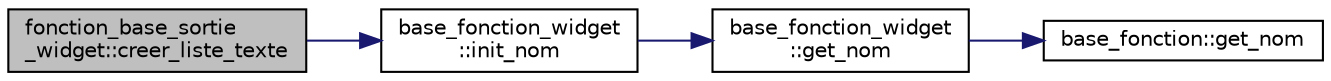 digraph "fonction_base_sortie_widget::creer_liste_texte"
{
  edge [fontname="Helvetica",fontsize="10",labelfontname="Helvetica",labelfontsize="10"];
  node [fontname="Helvetica",fontsize="10",shape=record];
  rankdir="LR";
  Node8 [label="fonction_base_sortie\l_widget::creer_liste_texte",height=0.2,width=0.4,color="black", fillcolor="grey75", style="filled", fontcolor="black"];
  Node8 -> Node9 [color="midnightblue",fontsize="10",style="solid",fontname="Helvetica"];
  Node9 [label="base_fonction_widget\l::init_nom",height=0.2,width=0.4,color="black", fillcolor="white", style="filled",URL="$classbase__fonction__widget.html#af9f4195c6345ee8a1b77ec5edd2bcf36",tooltip="Initialise le nom du widget. "];
  Node9 -> Node10 [color="midnightblue",fontsize="10",style="solid",fontname="Helvetica"];
  Node10 [label="base_fonction_widget\l::get_nom",height=0.2,width=0.4,color="black", fillcolor="white", style="filled",URL="$classbase__fonction__widget.html#a49158595d1376bdf84a712ff18cb00b2",tooltip="Fonction retournant le nom de la fonction à afficher. "];
  Node10 -> Node11 [color="midnightblue",fontsize="10",style="solid",fontname="Helvetica"];
  Node11 [label="base_fonction::get_nom",height=0.2,width=0.4,color="black", fillcolor="white", style="filled",URL="$classbase__fonction.html#aa184addbc0e71b3fd255b2f0b9e7c99e",tooltip="Accesseur du nom de la fonction. "];
}
